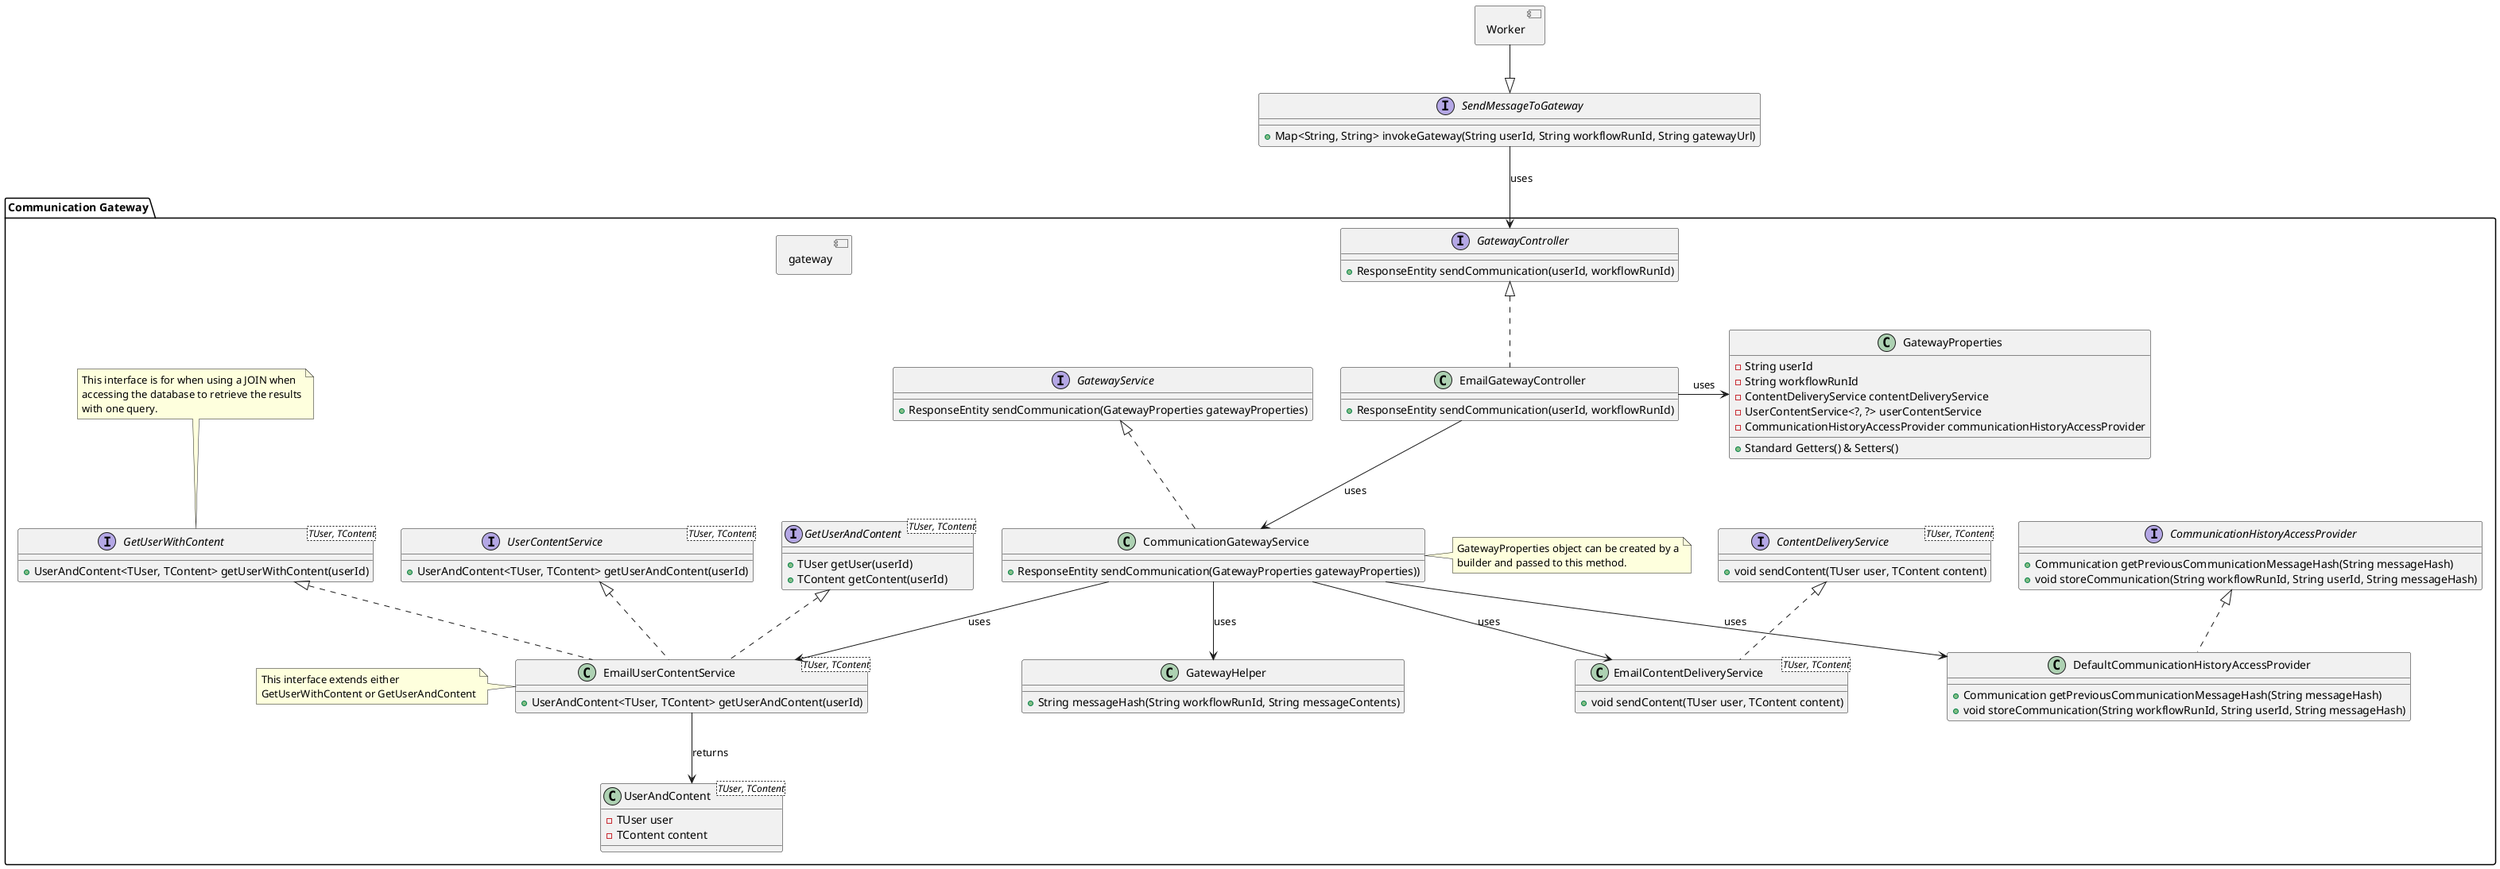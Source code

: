 @startuml Gateway Interfaces

component Worker {
}

interface SendMessageToGateway {
    + Map<String, String> invokeGateway(String userId, String workflowRunId, String gatewayUrl)
}

package "Communication Gateway" as communicationGateway {
    component gateway {

    }


    class GatewayHelper {
        + String messageHash(String workflowRunId, String messageContents)
    }

    interface CommunicationHistoryAccessProvider {
        + Communication getPreviousCommunicationMessageHash(String messageHash)
        + void storeCommunication(String workflowRunId, String userId, String messageHash)
    }

    class DefaultCommunicationHistoryAccessProvider implements CommunicationHistoryAccessProvider {
        + Communication getPreviousCommunicationMessageHash(String messageHash)
        + void storeCommunication(String workflowRunId, String userId, String messageHash)
    }

    interface GatewayController {
        + ResponseEntity sendCommunication(userId, workflowRunId)
    }

    class EmailGatewayController implements GatewayController {
        + ResponseEntity sendCommunication(userId, workflowRunId)
    }

    class GatewayProperties {
        - String userId
        - String workflowRunId
        - ContentDeliveryService contentDeliveryService
        - UserContentService<?, ?> userContentService
        - CommunicationHistoryAccessProvider communicationHistoryAccessProvider
        + Standard Getters() & Setters()
    }

    interface GatewayService {
        + ResponseEntity sendCommunication(GatewayProperties gatewayProperties)
    }

    class CommunicationGatewayService implements GatewayService{
        + ResponseEntity sendCommunication(GatewayProperties gatewayProperties))
    }
    note right of CommunicationGatewayService
        GatewayProperties object can be created by a
        builder and passed to this method.
    end note

    interface GetUserWithContent <TUser, TContent> {
        + UserAndContent<TUser, TContent> getUserWithContent(userId)
    }
    note top of GetUserWithContent
            This interface is for when using a JOIN when
            accessing the database to retrieve the results
            with one query.
        end note

    interface GetUserAndContent <TUser, TContent> {
        + TUser getUser(userId)
        + TContent getContent(userId)
    }

    class UserAndContent <TUser, TContent> {
        - TUser user
        - TContent content
    }

    interface UserContentService <TUser, TContent> {
        + UserAndContent<TUser, TContent> getUserAndContent(userId)
    }

    class EmailUserContentService <TUser, TContent> implements UserContentService, GetUserWithContent, GetUserAndContent {
        + UserAndContent<TUser, TContent> getUserAndContent(userId)
    }

    interface ContentDeliveryService <TUser, TContent> {
        + void sendContent(TUser user, TContent content)
    }

    class EmailContentDeliveryService <TUser, TContent> implements ContentDeliveryService {
        + void sendContent(TUser user, TContent content)
    }

   note left of EmailUserContentService
        This interface extends either
        GetUserWithContent or GetUserAndContent
   end note


    CommunicationGatewayService --> EmailContentDeliveryService: uses
    CommunicationGatewayService --> EmailUserContentService: uses
    CommunicationGatewayService --> DefaultCommunicationHistoryAccessProvider: uses
    CommunicationGatewayService --> GatewayHelper: uses
    EmailGatewayController --> CommunicationGatewayService: uses
    EmailGatewayController -> GatewayProperties: uses
    Worker --|> SendMessageToGateway
    SendMessageToGateway --> GatewayController: uses
    EmailUserContentService --> UserAndContent: returns
}


@enduml
